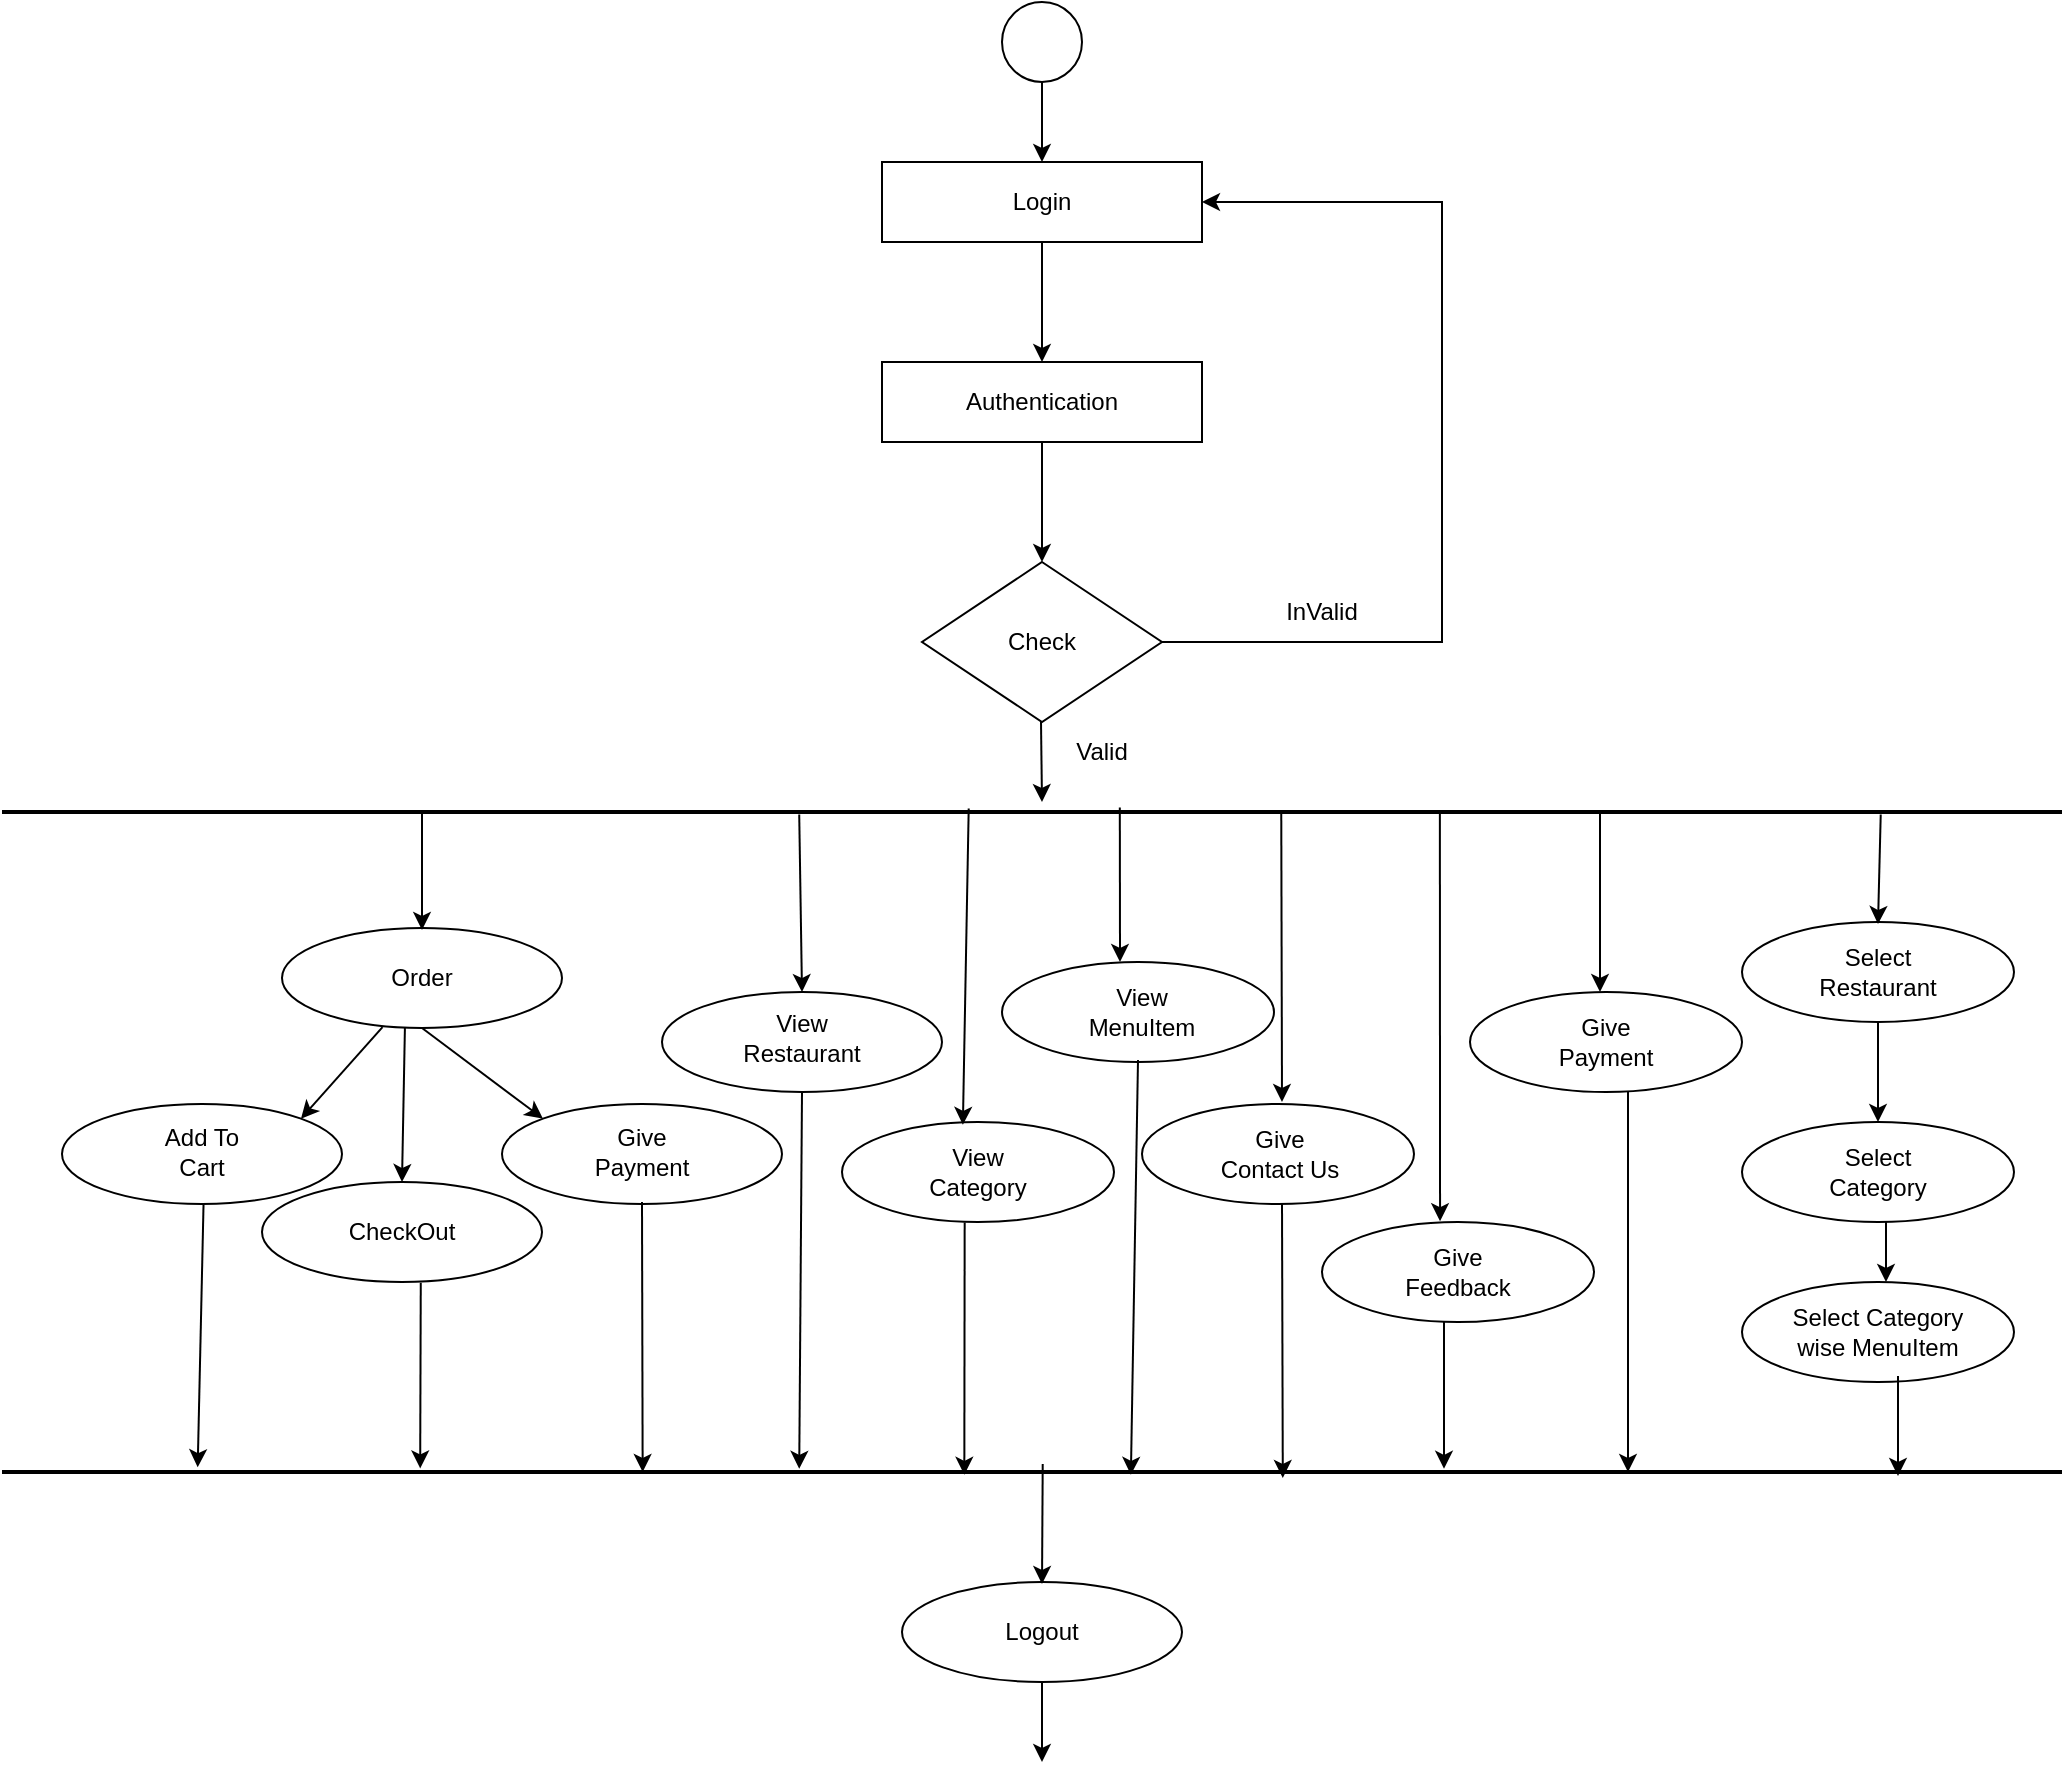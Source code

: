 <mxfile version="18.2.1" type="device"><diagram id="KIHb0-CQf8n-EWmhnJYD" name="Page-1"><mxGraphModel dx="2105" dy="547" grid="1" gridSize="10" guides="1" tooltips="1" connect="1" arrows="1" fold="1" page="1" pageScale="1" pageWidth="827" pageHeight="1169" math="0" shadow="0"><root><mxCell id="0"/><mxCell id="1" parent="0"/><mxCell id="nxwQtEbSCOoFWlGYz8xW-1" value="" style="ellipse;whiteSpace=wrap;html=1;aspect=fixed;" vertex="1" parent="1"><mxGeometry x="380" y="40" width="40" height="40" as="geometry"/></mxCell><mxCell id="nxwQtEbSCOoFWlGYz8xW-2" value="" style="rounded=0;whiteSpace=wrap;html=1;" vertex="1" parent="1"><mxGeometry x="320" y="120" width="160" height="40" as="geometry"/></mxCell><mxCell id="nxwQtEbSCOoFWlGYz8xW-3" value="" style="rounded=0;whiteSpace=wrap;html=1;" vertex="1" parent="1"><mxGeometry x="320" y="220" width="160" height="40" as="geometry"/></mxCell><mxCell id="nxwQtEbSCOoFWlGYz8xW-4" value="" style="rhombus;whiteSpace=wrap;html=1;" vertex="1" parent="1"><mxGeometry x="340" y="320" width="120" height="80" as="geometry"/></mxCell><mxCell id="nxwQtEbSCOoFWlGYz8xW-5" value="" style="line;strokeWidth=2;html=1;" vertex="1" parent="1"><mxGeometry x="-120" y="440" width="1030" height="10" as="geometry"/></mxCell><mxCell id="nxwQtEbSCOoFWlGYz8xW-6" value="" style="ellipse;whiteSpace=wrap;html=1;" vertex="1" parent="1"><mxGeometry x="20" y="503" width="140" height="50" as="geometry"/></mxCell><mxCell id="nxwQtEbSCOoFWlGYz8xW-10" value="" style="line;strokeWidth=2;html=1;" vertex="1" parent="1"><mxGeometry x="-120" y="770" width="1030" height="10" as="geometry"/></mxCell><mxCell id="nxwQtEbSCOoFWlGYz8xW-11" value="" style="ellipse;whiteSpace=wrap;html=1;" vertex="1" parent="1"><mxGeometry x="330" y="830" width="140" height="50" as="geometry"/></mxCell><mxCell id="nxwQtEbSCOoFWlGYz8xW-12" value="" style="endArrow=classic;html=1;rounded=0;exitX=0.5;exitY=1;exitDx=0;exitDy=0;entryX=0.5;entryY=0;entryDx=0;entryDy=0;" edge="1" parent="1" source="nxwQtEbSCOoFWlGYz8xW-1" target="nxwQtEbSCOoFWlGYz8xW-2"><mxGeometry width="50" height="50" relative="1" as="geometry"><mxPoint x="390" y="280" as="sourcePoint"/><mxPoint x="440" y="230" as="targetPoint"/></mxGeometry></mxCell><mxCell id="nxwQtEbSCOoFWlGYz8xW-13" value="" style="endArrow=classic;html=1;rounded=0;entryX=0.5;entryY=0;entryDx=0;entryDy=0;" edge="1" parent="1" target="nxwQtEbSCOoFWlGYz8xW-3"><mxGeometry width="50" height="50" relative="1" as="geometry"><mxPoint x="400" y="160" as="sourcePoint"/><mxPoint x="410" y="130" as="targetPoint"/></mxGeometry></mxCell><mxCell id="nxwQtEbSCOoFWlGYz8xW-14" value="" style="endArrow=classic;html=1;rounded=0;entryX=0.5;entryY=0;entryDx=0;entryDy=0;" edge="1" parent="1" target="nxwQtEbSCOoFWlGYz8xW-4"><mxGeometry width="50" height="50" relative="1" as="geometry"><mxPoint x="400" y="260" as="sourcePoint"/><mxPoint x="420" y="140" as="targetPoint"/></mxGeometry></mxCell><mxCell id="nxwQtEbSCOoFWlGYz8xW-15" value="" style="endArrow=classic;html=1;rounded=0;" edge="1" parent="1"><mxGeometry width="50" height="50" relative="1" as="geometry"><mxPoint x="399.5" y="400" as="sourcePoint"/><mxPoint x="400" y="440" as="targetPoint"/></mxGeometry></mxCell><mxCell id="nxwQtEbSCOoFWlGYz8xW-16" value="" style="endArrow=classic;html=1;rounded=0;entryX=0.5;entryY=0;entryDx=0;entryDy=0;" edge="1" parent="1"><mxGeometry width="50" height="50" relative="1" as="geometry"><mxPoint x="90" y="444" as="sourcePoint"/><mxPoint x="90" y="504" as="targetPoint"/></mxGeometry></mxCell><mxCell id="nxwQtEbSCOoFWlGYz8xW-18" value="" style="endArrow=classic;html=1;rounded=0;entryX=0.203;entryY=0.42;entryDx=0;entryDy=0;entryPerimeter=0;exitX=0.567;exitY=1.028;exitDx=0;exitDy=0;exitPerimeter=0;" edge="1" parent="1"><mxGeometry width="50" height="50" relative="1" as="geometry"><mxPoint x="89.38" y="680.4" as="sourcePoint"/><mxPoint x="89.09" y="773.2" as="targetPoint"/></mxGeometry></mxCell><mxCell id="nxwQtEbSCOoFWlGYz8xW-20" value="" style="endArrow=classic;html=1;rounded=0;entryX=0.5;entryY=0;entryDx=0;entryDy=0;exitX=0.461;exitY=0;exitDx=0;exitDy=0;exitPerimeter=0;" edge="1" parent="1"><mxGeometry width="50" height="50" relative="1" as="geometry"><mxPoint x="400.36" y="771" as="sourcePoint"/><mxPoint x="400" y="831" as="targetPoint"/></mxGeometry></mxCell><mxCell id="nxwQtEbSCOoFWlGYz8xW-21" value="" style="endArrow=classic;html=1;rounded=0;" edge="1" parent="1"><mxGeometry width="50" height="50" relative="1" as="geometry"><mxPoint x="400" y="880" as="sourcePoint"/><mxPoint x="400" y="920" as="targetPoint"/></mxGeometry></mxCell><mxCell id="nxwQtEbSCOoFWlGYz8xW-22" value="" style="edgeStyle=segmentEdgeStyle;endArrow=classic;html=1;rounded=0;entryX=1;entryY=0.5;entryDx=0;entryDy=0;exitX=1;exitY=0.5;exitDx=0;exitDy=0;" edge="1" parent="1" source="nxwQtEbSCOoFWlGYz8xW-4" target="nxwQtEbSCOoFWlGYz8xW-2"><mxGeometry width="50" height="50" relative="1" as="geometry"><mxPoint x="490" y="360" as="sourcePoint"/><mxPoint x="550" y="150" as="targetPoint"/><Array as="points"><mxPoint x="600" y="360"/><mxPoint x="600" y="140"/></Array></mxGeometry></mxCell><mxCell id="nxwQtEbSCOoFWlGYz8xW-23" value="InValid" style="text;html=1;strokeColor=none;fillColor=none;align=center;verticalAlign=middle;whiteSpace=wrap;rounded=0;" vertex="1" parent="1"><mxGeometry x="510" y="330" width="60" height="30" as="geometry"/></mxCell><mxCell id="nxwQtEbSCOoFWlGYz8xW-24" value="Valid" style="text;html=1;strokeColor=none;fillColor=none;align=center;verticalAlign=middle;whiteSpace=wrap;rounded=0;" vertex="1" parent="1"><mxGeometry x="400" y="400" width="60" height="30" as="geometry"/></mxCell><mxCell id="nxwQtEbSCOoFWlGYz8xW-25" value="Login" style="text;html=1;strokeColor=none;fillColor=none;align=center;verticalAlign=middle;whiteSpace=wrap;rounded=0;" vertex="1" parent="1"><mxGeometry x="370" y="125" width="60" height="30" as="geometry"/></mxCell><mxCell id="nxwQtEbSCOoFWlGYz8xW-26" value="Authentication" style="text;html=1;strokeColor=none;fillColor=none;align=center;verticalAlign=middle;whiteSpace=wrap;rounded=0;" vertex="1" parent="1"><mxGeometry x="370" y="225" width="60" height="30" as="geometry"/></mxCell><mxCell id="nxwQtEbSCOoFWlGYz8xW-27" value="Check" style="text;html=1;strokeColor=none;fillColor=none;align=center;verticalAlign=middle;whiteSpace=wrap;rounded=0;" vertex="1" parent="1"><mxGeometry x="370" y="345" width="60" height="30" as="geometry"/></mxCell><mxCell id="nxwQtEbSCOoFWlGYz8xW-31" value="Logout" style="text;html=1;strokeColor=none;fillColor=none;align=center;verticalAlign=middle;whiteSpace=wrap;rounded=0;" vertex="1" parent="1"><mxGeometry x="370" y="840" width="60" height="30" as="geometry"/></mxCell><mxCell id="nxwQtEbSCOoFWlGYz8xW-34" value="" style="endArrow=classic;html=1;rounded=0;entryX=0.5;entryY=0;entryDx=0;entryDy=0;exitX=0.387;exitY=0.62;exitDx=0;exitDy=0;exitPerimeter=0;" edge="1" parent="1" target="nxwQtEbSCOoFWlGYz8xW-63" source="nxwQtEbSCOoFWlGYz8xW-5"><mxGeometry width="50" height="50" relative="1" as="geometry"><mxPoint x="274" y="443" as="sourcePoint"/><mxPoint x="274" y="543" as="targetPoint"/></mxGeometry></mxCell><mxCell id="nxwQtEbSCOoFWlGYz8xW-36" value="" style="endArrow=classic;html=1;rounded=0;entryX=0.387;entryY=0.34;entryDx=0;entryDy=0;entryPerimeter=0;exitX=0.5;exitY=1;exitDx=0;exitDy=0;" edge="1" parent="1" target="nxwQtEbSCOoFWlGYz8xW-10" source="nxwQtEbSCOoFWlGYz8xW-63"><mxGeometry width="50" height="50" relative="1" as="geometry"><mxPoint x="358" y="740" as="sourcePoint"/><mxPoint x="370" y="680" as="targetPoint"/></mxGeometry></mxCell><mxCell id="nxwQtEbSCOoFWlGYz8xW-39" value="" style="ellipse;whiteSpace=wrap;html=1;" vertex="1" parent="1"><mxGeometry x="300" y="600" width="136" height="50" as="geometry"/></mxCell><mxCell id="nxwQtEbSCOoFWlGYz8xW-43" value="" style="endArrow=classic;html=1;rounded=0;exitX=0.505;exitY=0.22;exitDx=0;exitDy=0;exitPerimeter=0;entryX=0.446;entryY=-0.037;entryDx=0;entryDy=0;entryPerimeter=0;" edge="1" parent="1"><mxGeometry width="50" height="50" relative="1" as="geometry"><mxPoint x="363.35" y="443.2" as="sourcePoint"/><mxPoint x="360.44" y="601.41" as="targetPoint"/></mxGeometry></mxCell><mxCell id="nxwQtEbSCOoFWlGYz8xW-44" value="" style="endArrow=classic;html=1;rounded=0;exitX=0.451;exitY=1.004;exitDx=0;exitDy=0;entryX=0.506;entryY=0.74;entryDx=0;entryDy=0;entryPerimeter=0;exitPerimeter=0;" edge="1" parent="1" source="nxwQtEbSCOoFWlGYz8xW-39"><mxGeometry width="50" height="50" relative="1" as="geometry"><mxPoint x="360" y="669" as="sourcePoint"/><mxPoint x="361.16" y="776.4" as="targetPoint"/></mxGeometry></mxCell><mxCell id="nxwQtEbSCOoFWlGYz8xW-45" value="" style="endArrow=classic;html=1;rounded=0;exitX=0.621;exitY=0.46;exitDx=0;exitDy=0;exitPerimeter=0;" edge="1" parent="1" source="nxwQtEbSCOoFWlGYz8xW-5"><mxGeometry width="50" height="50" relative="1" as="geometry"><mxPoint x="430" y="580" as="sourcePoint"/><mxPoint x="520" y="590" as="targetPoint"/></mxGeometry></mxCell><mxCell id="nxwQtEbSCOoFWlGYz8xW-46" value="" style="endArrow=classic;html=1;rounded=0;entryX=0.64;entryY=1;entryDx=0;entryDy=0;entryPerimeter=0;" edge="1" parent="1"><mxGeometry width="50" height="50" relative="1" as="geometry"><mxPoint x="520" y="640" as="sourcePoint"/><mxPoint x="520.4" y="778" as="targetPoint"/></mxGeometry></mxCell><mxCell id="nxwQtEbSCOoFWlGYz8xW-49" value="" style="endArrow=classic;html=1;rounded=0;entryX=0.5;entryY=0;entryDx=0;entryDy=0;" edge="1" parent="1"><mxGeometry width="50" height="50" relative="1" as="geometry"><mxPoint x="679" y="445" as="sourcePoint"/><mxPoint x="679" y="535" as="targetPoint"/></mxGeometry></mxCell><mxCell id="nxwQtEbSCOoFWlGYz8xW-50" value="" style="endArrow=classic;html=1;rounded=0;" edge="1" parent="1"><mxGeometry width="50" height="50" relative="1" as="geometry"><mxPoint x="693" y="580" as="sourcePoint"/><mxPoint x="693" y="775" as="targetPoint"/></mxGeometry></mxCell><mxCell id="nxwQtEbSCOoFWlGYz8xW-55" value="" style="ellipse;whiteSpace=wrap;html=1;" vertex="1" parent="1"><mxGeometry x="-90" y="591" width="140" height="50" as="geometry"/></mxCell><mxCell id="nxwQtEbSCOoFWlGYz8xW-56" value="" style="ellipse;whiteSpace=wrap;html=1;" vertex="1" parent="1"><mxGeometry x="10" y="630" width="140" height="50" as="geometry"/></mxCell><mxCell id="nxwQtEbSCOoFWlGYz8xW-57" value="" style="ellipse;whiteSpace=wrap;html=1;" vertex="1" parent="1"><mxGeometry x="130" y="591" width="140" height="50" as="geometry"/></mxCell><mxCell id="nxwQtEbSCOoFWlGYz8xW-58" value="" style="endArrow=classic;html=1;rounded=0;entryX=0.095;entryY=0.26;entryDx=0;entryDy=0;entryPerimeter=0;exitX=0.567;exitY=1.028;exitDx=0;exitDy=0;exitPerimeter=0;" edge="1" parent="1" target="nxwQtEbSCOoFWlGYz8xW-10"><mxGeometry width="50" height="50" relative="1" as="geometry"><mxPoint x="-19.23" y="641.0" as="sourcePoint"/><mxPoint x="-20.77" y="733.0" as="targetPoint"/></mxGeometry></mxCell><mxCell id="nxwQtEbSCOoFWlGYz8xW-59" value="" style="endArrow=classic;html=1;rounded=0;exitX=0.5;exitY=1;exitDx=0;exitDy=0;entryX=0.311;entryY=0.5;entryDx=0;entryDy=0;entryPerimeter=0;" edge="1" parent="1" target="nxwQtEbSCOoFWlGYz8xW-10"><mxGeometry width="50" height="50" relative="1" as="geometry"><mxPoint x="200" y="640" as="sourcePoint"/><mxPoint x="116.22" y="776.4" as="targetPoint"/></mxGeometry></mxCell><mxCell id="nxwQtEbSCOoFWlGYz8xW-60" value="" style="endArrow=classic;html=1;rounded=0;entryX=0.5;entryY=0;entryDx=0;entryDy=0;exitX=0.439;exitY=0.992;exitDx=0;exitDy=0;exitPerimeter=0;" edge="1" parent="1" source="nxwQtEbSCOoFWlGYz8xW-6" target="nxwQtEbSCOoFWlGYz8xW-56"><mxGeometry width="50" height="50" relative="1" as="geometry"><mxPoint x="230" y="530" as="sourcePoint"/><mxPoint x="280" y="480" as="targetPoint"/></mxGeometry></mxCell><mxCell id="nxwQtEbSCOoFWlGYz8xW-61" value="" style="endArrow=classic;html=1;rounded=0;entryX=0;entryY=0;entryDx=0;entryDy=0;exitX=0.5;exitY=1;exitDx=0;exitDy=0;" edge="1" parent="1" source="nxwQtEbSCOoFWlGYz8xW-6" target="nxwQtEbSCOoFWlGYz8xW-57"><mxGeometry width="50" height="50" relative="1" as="geometry"><mxPoint x="91.46" y="562.6" as="sourcePoint"/><mxPoint x="90" y="640" as="targetPoint"/></mxGeometry></mxCell><mxCell id="nxwQtEbSCOoFWlGYz8xW-62" value="" style="endArrow=classic;html=1;rounded=0;entryX=1;entryY=0;entryDx=0;entryDy=0;exitX=0.359;exitY=0.992;exitDx=0;exitDy=0;exitPerimeter=0;" edge="1" parent="1" source="nxwQtEbSCOoFWlGYz8xW-6" target="nxwQtEbSCOoFWlGYz8xW-55"><mxGeometry width="50" height="50" relative="1" as="geometry"><mxPoint x="101.46" y="572.6" as="sourcePoint"/><mxPoint x="100" y="650" as="targetPoint"/></mxGeometry></mxCell><mxCell id="nxwQtEbSCOoFWlGYz8xW-63" value="" style="ellipse;whiteSpace=wrap;html=1;" vertex="1" parent="1"><mxGeometry x="210" y="535" width="140" height="50" as="geometry"/></mxCell><mxCell id="nxwQtEbSCOoFWlGYz8xW-64" value="" style="endArrow=classic;html=1;rounded=0;exitX=0.505;exitY=0.22;exitDx=0;exitDy=0;exitPerimeter=0;" edge="1" parent="1"><mxGeometry width="50" height="50" relative="1" as="geometry"><mxPoint x="438.91" y="442.79" as="sourcePoint"/><mxPoint x="439" y="520" as="targetPoint"/></mxGeometry></mxCell><mxCell id="nxwQtEbSCOoFWlGYz8xW-65" value="" style="ellipse;whiteSpace=wrap;html=1;" vertex="1" parent="1"><mxGeometry x="380" y="520" width="136" height="50" as="geometry"/></mxCell><mxCell id="nxwQtEbSCOoFWlGYz8xW-70" value="" style="endArrow=classic;html=1;rounded=0;entryX=0.548;entryY=0.74;entryDx=0;entryDy=0;entryPerimeter=0;exitX=0.5;exitY=1;exitDx=0;exitDy=0;" edge="1" parent="1"><mxGeometry width="50" height="50" relative="1" as="geometry"><mxPoint x="448" y="569" as="sourcePoint"/><mxPoint x="444.44" y="776.4" as="targetPoint"/></mxGeometry></mxCell><mxCell id="nxwQtEbSCOoFWlGYz8xW-71" value="" style="ellipse;whiteSpace=wrap;html=1;" vertex="1" parent="1"><mxGeometry x="450" y="591" width="136" height="50" as="geometry"/></mxCell><mxCell id="nxwQtEbSCOoFWlGYz8xW-72" value="" style="ellipse;whiteSpace=wrap;html=1;" vertex="1" parent="1"><mxGeometry x="540" y="650" width="136" height="50" as="geometry"/></mxCell><mxCell id="nxwQtEbSCOoFWlGYz8xW-73" value="" style="endArrow=classic;html=1;rounded=0;exitX=0.698;exitY=0.3;exitDx=0;exitDy=0;exitPerimeter=0;entryX=0.434;entryY=-0.028;entryDx=0;entryDy=0;entryPerimeter=0;" edge="1" parent="1"><mxGeometry width="50" height="50" relative="1" as="geometry"><mxPoint x="598.94" y="444" as="sourcePoint"/><mxPoint x="599.024" y="649.6" as="targetPoint"/></mxGeometry></mxCell><mxCell id="nxwQtEbSCOoFWlGYz8xW-74" value="" style="endArrow=classic;html=1;rounded=0;entryX=0.7;entryY=0.34;entryDx=0;entryDy=0;entryPerimeter=0;" edge="1" parent="1" target="nxwQtEbSCOoFWlGYz8xW-10"><mxGeometry width="50" height="50" relative="1" as="geometry"><mxPoint x="601" y="700" as="sourcePoint"/><mxPoint x="440" y="630" as="targetPoint"/></mxGeometry></mxCell><mxCell id="nxwQtEbSCOoFWlGYz8xW-75" value="" style="ellipse;whiteSpace=wrap;html=1;" vertex="1" parent="1"><mxGeometry x="614" y="535" width="136" height="50" as="geometry"/></mxCell><mxCell id="nxwQtEbSCOoFWlGYz8xW-76" value="" style="ellipse;whiteSpace=wrap;html=1;" vertex="1" parent="1"><mxGeometry x="750" y="500" width="136" height="50" as="geometry"/></mxCell><mxCell id="nxwQtEbSCOoFWlGYz8xW-77" value="" style="ellipse;whiteSpace=wrap;html=1;" vertex="1" parent="1"><mxGeometry x="750" y="600" width="136" height="50" as="geometry"/></mxCell><mxCell id="nxwQtEbSCOoFWlGYz8xW-78" value="" style="ellipse;whiteSpace=wrap;html=1;" vertex="1" parent="1"><mxGeometry x="750" y="680" width="136" height="50" as="geometry"/></mxCell><mxCell id="nxwQtEbSCOoFWlGYz8xW-79" value="" style="endArrow=classic;html=1;rounded=0;entryX=0.5;entryY=0;entryDx=0;entryDy=0;exitX=0.912;exitY=0.62;exitDx=0;exitDy=0;exitPerimeter=0;" edge="1" parent="1" source="nxwQtEbSCOoFWlGYz8xW-5"><mxGeometry width="50" height="50" relative="1" as="geometry"><mxPoint x="818" y="450" as="sourcePoint"/><mxPoint x="818" y="501" as="targetPoint"/><Array as="points"/></mxGeometry></mxCell><mxCell id="nxwQtEbSCOoFWlGYz8xW-80" value="" style="endArrow=classic;html=1;rounded=0;entryX=0.5;entryY=0;entryDx=0;entryDy=0;exitX=0.5;exitY=1;exitDx=0;exitDy=0;" edge="1" parent="1" source="nxwQtEbSCOoFWlGYz8xW-76" target="nxwQtEbSCOoFWlGYz8xW-77"><mxGeometry width="50" height="50" relative="1" as="geometry"><mxPoint x="390" y="680" as="sourcePoint"/><mxPoint x="440" y="630" as="targetPoint"/></mxGeometry></mxCell><mxCell id="nxwQtEbSCOoFWlGYz8xW-81" value="" style="endArrow=classic;html=1;rounded=0;entryX=0.5;entryY=0;entryDx=0;entryDy=0;exitX=0.5;exitY=1;exitDx=0;exitDy=0;" edge="1" parent="1"><mxGeometry width="50" height="50" relative="1" as="geometry"><mxPoint x="828" y="727" as="sourcePoint"/><mxPoint x="828" y="777" as="targetPoint"/></mxGeometry></mxCell><mxCell id="nxwQtEbSCOoFWlGYz8xW-82" value="" style="endArrow=classic;html=1;rounded=0;entryX=0.5;entryY=0;entryDx=0;entryDy=0;" edge="1" parent="1"><mxGeometry width="50" height="50" relative="1" as="geometry"><mxPoint x="822" y="650" as="sourcePoint"/><mxPoint x="822" y="680" as="targetPoint"/></mxGeometry></mxCell><mxCell id="nxwQtEbSCOoFWlGYz8xW-83" value="Order" style="text;html=1;strokeColor=none;fillColor=none;align=center;verticalAlign=middle;whiteSpace=wrap;rounded=0;" vertex="1" parent="1"><mxGeometry x="60" y="513" width="60" height="30" as="geometry"/></mxCell><mxCell id="nxwQtEbSCOoFWlGYz8xW-84" value="Add To Cart&lt;span style=&quot;color: rgba(0, 0, 0, 0); font-family: monospace; font-size: 0px; text-align: start;&quot;&gt;%3CmxGraphModel%3E%3Croot%3E%3CmxCell%20id%3D%220%22%2F%3E%3CmxCell%20id%3D%221%22%20parent%3D%220%22%2F%3E%3CmxCell%20id%3D%222%22%20value%3D%22Text%22%20style%3D%22text%3Bhtml%3D1%3BstrokeColor%3Dnone%3BfillColor%3Dnone%3Balign%3Dcenter%3BverticalAlign%3Dmiddle%3BwhiteSpace%3Dwrap%3Brounded%3D0%3B%22%20vertex%3D%221%22%20parent%3D%221%22%3E%3CmxGeometry%20x%3D%22380%22%20y%3D%22640%22%20width%3D%2260%22%20height%3D%2230%22%20as%3D%22geometry%22%2F%3E%3C%2FmxCell%3E%3C%2Froot%3E%3C%2FmxGraphModel%3E&lt;/span&gt;" style="text;html=1;strokeColor=none;fillColor=none;align=center;verticalAlign=middle;whiteSpace=wrap;rounded=0;" vertex="1" parent="1"><mxGeometry x="-50" y="600" width="60" height="30" as="geometry"/></mxCell><mxCell id="nxwQtEbSCOoFWlGYz8xW-85" value="CheckOut" style="text;html=1;strokeColor=none;fillColor=none;align=center;verticalAlign=middle;whiteSpace=wrap;rounded=0;" vertex="1" parent="1"><mxGeometry x="50" y="640" width="60" height="30" as="geometry"/></mxCell><mxCell id="nxwQtEbSCOoFWlGYz8xW-86" value="Give Payment" style="text;html=1;strokeColor=none;fillColor=none;align=center;verticalAlign=middle;whiteSpace=wrap;rounded=0;" vertex="1" parent="1"><mxGeometry x="170" y="600" width="60" height="30" as="geometry"/></mxCell><mxCell id="nxwQtEbSCOoFWlGYz8xW-87" value="View Restaurant" style="text;html=1;strokeColor=none;fillColor=none;align=center;verticalAlign=middle;whiteSpace=wrap;rounded=0;" vertex="1" parent="1"><mxGeometry x="250" y="543" width="60" height="30" as="geometry"/></mxCell><mxCell id="nxwQtEbSCOoFWlGYz8xW-88" value="View Category" style="text;html=1;strokeColor=none;fillColor=none;align=center;verticalAlign=middle;whiteSpace=wrap;rounded=0;" vertex="1" parent="1"><mxGeometry x="338" y="610" width="60" height="30" as="geometry"/></mxCell><mxCell id="nxwQtEbSCOoFWlGYz8xW-89" value="View MenuItem" style="text;html=1;strokeColor=none;fillColor=none;align=center;verticalAlign=middle;whiteSpace=wrap;rounded=0;" vertex="1" parent="1"><mxGeometry x="420" y="530" width="60" height="30" as="geometry"/></mxCell><mxCell id="nxwQtEbSCOoFWlGYz8xW-90" value="Give Contact Us" style="text;html=1;strokeColor=none;fillColor=none;align=center;verticalAlign=middle;whiteSpace=wrap;rounded=0;" vertex="1" parent="1"><mxGeometry x="488" y="601" width="62" height="30" as="geometry"/></mxCell><mxCell id="nxwQtEbSCOoFWlGYz8xW-91" value="Give Feedback" style="text;html=1;strokeColor=none;fillColor=none;align=center;verticalAlign=middle;whiteSpace=wrap;rounded=0;" vertex="1" parent="1"><mxGeometry x="578" y="660" width="60" height="30" as="geometry"/></mxCell><mxCell id="nxwQtEbSCOoFWlGYz8xW-92" value="Give Payment" style="text;html=1;strokeColor=none;fillColor=none;align=center;verticalAlign=middle;whiteSpace=wrap;rounded=0;" vertex="1" parent="1"><mxGeometry x="652" y="545" width="60" height="30" as="geometry"/></mxCell><mxCell id="nxwQtEbSCOoFWlGYz8xW-93" value="Select Restaurant&lt;span style=&quot;color: rgba(0, 0, 0, 0); font-family: monospace; font-size: 0px; text-align: start;&quot;&gt;%3CmxGraphModel%3E%3Croot%3E%3CmxCell%20id%3D%220%22%2F%3E%3CmxCell%20id%3D%221%22%20parent%3D%220%22%2F%3E%3CmxCell%20id%3D%222%22%20value%3D%22Text%22%20style%3D%22text%3Bhtml%3D1%3BstrokeColor%3Dnone%3BfillColor%3Dnone%3Balign%3Dcenter%3BverticalAlign%3Dmiddle%3BwhiteSpace%3Dwrap%3Brounded%3D0%3B%22%20vertex%3D%221%22%20parent%3D%221%22%3E%3CmxGeometry%20x%3D%22380%22%20y%3D%22640%22%20width%3D%2260%22%20height%3D%2230%22%20as%3D%22geometry%22%2F%3E%3C%2FmxCell%3E%3C%2Froot%3E%3C%2FmxGraphModel%3E&lt;/span&gt;" style="text;html=1;strokeColor=none;fillColor=none;align=center;verticalAlign=middle;whiteSpace=wrap;rounded=0;" vertex="1" parent="1"><mxGeometry x="788" y="510" width="60" height="30" as="geometry"/></mxCell><mxCell id="nxwQtEbSCOoFWlGYz8xW-94" value="Select Category" style="text;html=1;strokeColor=none;fillColor=none;align=center;verticalAlign=middle;whiteSpace=wrap;rounded=0;" vertex="1" parent="1"><mxGeometry x="788" y="610" width="60" height="30" as="geometry"/></mxCell><mxCell id="nxwQtEbSCOoFWlGYz8xW-95" value="Select Category wise MenuItem" style="text;html=1;strokeColor=none;fillColor=none;align=center;verticalAlign=middle;whiteSpace=wrap;rounded=0;" vertex="1" parent="1"><mxGeometry x="772" y="690" width="92" height="30" as="geometry"/></mxCell></root></mxGraphModel></diagram></mxfile>